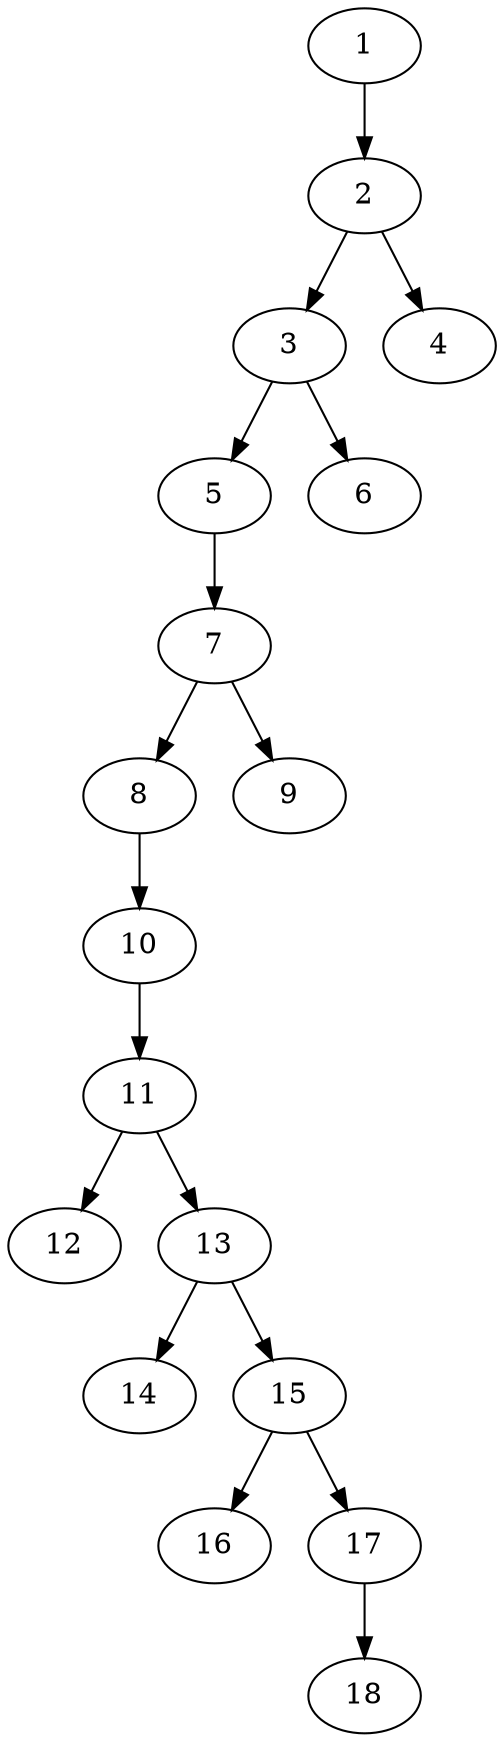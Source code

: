 // DAG (tier=1-easy, mode=data, n=18, ccr=0.322, fat=0.363, density=0.262, regular=0.714, jump=0.076, mindata=1048576, maxdata=8388608)
// DAG automatically generated by daggen at Sun Aug 24 16:33:33 2025
// /home/ermia/Project/Environments/daggen/bin/daggen --dot --ccr 0.322 --fat 0.363 --regular 0.714 --density 0.262 --jump 0.076 --mindata 1048576 --maxdata 8388608 -n 18 
digraph G {
  1 [size="5715215201561739264", alpha="0.14", expect_size="2857607600780869632"]
  1 -> 2 [size ="25572805705728"]
  2 [size="8461728744472576000", alpha="0.09", expect_size="4230864372236288000"]
  2 -> 3 [size ="33219726540800"]
  2 -> 4 [size ="33219726540800"]
  3 [size="9814303015567112", alpha="0.11", expect_size="4907151507783556"]
  3 -> 5 [size ="392351310675968"]
  3 -> 6 [size ="392351310675968"]
  4 [size="45135051462008635392", alpha="0.10", expect_size="22567525731004317696"]
  5 [size="2554722112241664000", alpha="0.05", expect_size="1277361056120832000"]
  5 -> 7 [size ="14950386892800"]
  6 [size="200002926491828486144", alpha="0.00", expect_size="100001463245914243072"]
  7 [size="3533315159315769", alpha="0.05", expect_size="1766657579657884"]
  7 -> 8 [size ="123823940698112"]
  7 -> 9 [size ="123823940698112"]
  8 [size="3001595325523430", alpha="0.07", expect_size="1500797662761715"]
  8 -> 10 [size ="66993738743808"]
  9 [size="101009271283733495808", alpha="0.13", expect_size="50504635641866747904"]
  10 [size="539715797782022324224", alpha="0.16", expect_size="269857898891011162112"]
  10 -> 11 [size ="530314384375808"]
  11 [size="472277793015595008000", alpha="0.05", expect_size="236138896507797504000"]
  11 -> 12 [size ="485163742003200"]
  11 -> 13 [size ="485163742003200"]
  12 [size="193688387702784", alpha="0.01", expect_size="96844193851392"]
  13 [size="6745831864621920", alpha="0.08", expect_size="3372915932310960"]
  13 -> 14 [size ="337291507662848"]
  13 -> 15 [size ="337291507662848"]
  14 [size="207232541548437569536", alpha="0.01", expect_size="103616270774218784768"]
  15 [size="10951810522308820", alpha="0.18", expect_size="5475905261154410"]
  15 -> 16 [size ="284044650610688"]
  15 -> 17 [size ="284044650610688"]
  16 [size="59208791129315976", alpha="0.14", expect_size="29604395564657988"]
  17 [size="440468938637734144", alpha="0.15", expect_size="220234469318867072"]
  17 -> 18 [size ="357697794867200"]
  18 [size="525186037330776948736", alpha="0.17", expect_size="262593018665388474368"]
}